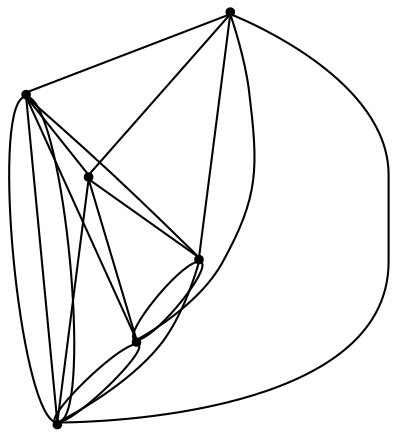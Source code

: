 graph {
  node [shape=point,comment="{\"directed\":false,\"doi\":\"10.4230/LIPIcs.GD.2024.35\",\"figure\":\"2 (2)\"}"]

  v0 [pos="1742.0424545181063,686.3441347290993"]
  v1 [pos="1762.4149886363193,564.1377355821372"]
  v2 [pos="1823.532845374173,564.1377355821372"]
  v3 [pos="1742.0424545181063,441.9314635962794"]
  v4 [pos="1660.5519364704323,564.1377355821371"]
  v5 [pos="1721.669793208286,564.1377355821372"]

  v0 -- v3 [id="-1",pos="1742.0424545181063,686.3441347290993 1783.8063275286931,594.6893989494299 1793.9925945877997,579.4135990560598 1793.9925945877997,564.1377991626895 1793.9925945877997,548.8619992693192 1783.8063275286931,533.5861993759489 1742.0424545181063,441.9314635962794"]
  v4 -- v3 [id="-2",pos="1660.5519364704323,564.1377355821371 1742.0424545181063,441.9314635962794 1742.0424545181063,441.9314635962794 1742.0424545181063,441.9314635962794"]
  v4 -- v0 [id="-3",pos="1660.5519364704323,564.1377355821371 1742.0424545181063,686.3441347290993 1742.0424545181063,686.3441347290993 1742.0424545181063,686.3441347290993"]
  v5 -- v4 [id="-4",pos="1721.669793208286,564.1377355821372 1660.5519364704323,564.1377355821371 1660.5519364704323,564.1377355821371 1660.5519364704323,564.1377355821371"]
  v5 -- v0 [id="-5",pos="1721.669793208286,564.1377355821372 1742.0424545181063,686.3441347290993 1742.0424545181063,686.3441347290993 1742.0424545181063,686.3441347290993"]
  v5 -- v1 [id="-6",pos="1721.669793208286,564.1377355821372 1762.4149886363193,564.1377355821372 1762.4149886363193,564.1377355821372 1762.4149886363193,564.1377355821372"]
  v5 -- v3 [id="-7",pos="1721.669793208286,564.1377355821372 1742.0424545181063,441.9314635962794 1742.0424545181063,441.9314635962794 1742.0424545181063,441.9314635962794"]
  v4 -- v3 [id="-8",pos="1660.5519364704323,564.1377355821371 1742.0424545181063,706.7117831461901 1742.0424545181063,706.7117831461901 1742.0424545181063,706.7117831461901 1857.4872808905402,672.7656812575215 1867.6735479496467,601.478657475495 1862.5804144200933,540.375457902014 1857.4872808905402,479.2723219090851 1837.1146195807198,428.35301012470165 1742.0424545181063,441.9314635962794"]
  v3 -- v2 [id="-13",pos="1742.0424545181063,441.9314635962794 1823.532845374173,564.1377355821372 1823.532845374173,564.1377355821372 1823.532845374173,564.1377355821372"]
  v0 -- v1 [id="-14",pos="1742.0424545181063,686.3441347290993 1762.4149886363193,564.1377355821372 1762.4149886363193,564.1377355821372 1762.4149886363193,564.1377355821372"]
  v0 -- v2 [id="-15",pos="1742.0424545181063,686.3441347290993 1823.532845374173,564.1377355821372 1823.532845374173,564.1377355821372 1823.532845374173,564.1377355821372"]
  v3 -- v1 [id="-17",pos="1742.0424545181063,441.9314635962794 1762.4149886363193,564.1377355821372 1762.4149886363193,564.1377355821372 1762.4149886363193,564.1377355821372"]
  v1 -- v2 [id="-18",pos="1762.4149886363193,564.1377355821372 1823.532845374173,564.1377355821372 1823.532845374173,564.1377355821372 1823.532845374173,564.1377355821372"]
  v4 -- v2 [id="-21",pos="1660.5519364704323,564.1377355821371 1606.2250940274594,686.3440711485471 1674.1338378685864,713.5010416722552 1742.0424545181063,713.5010416722552 1809.9511983592333,713.5010416722552 1877.8599422003604,686.3440711485471 1823.532845374173,564.1377355821372"]
  v0 -- v3 [id="-23",pos="1742.0424545181063,686.3441347290993 1700.2785815075194,594.6893989494299 1690.092314448413,579.4135990560598 1690.092314448413,564.1377991626895 1690.092314448413,548.8619992693192 1700.2785815075194,533.5861993759489 1742.0424545181063,441.9314635962794"]
  v5 -- v2 [id="-24",pos="1721.669793208286,564.1377355821372 1653.7611765587662,496.2453410631433 1670.7383307211462,465.69374127640276 1688.282632260303,445.8929134822623 1705.8233724344566,426.08871591885463 1723.934694158783,417.03866011731407 1744.870941480377,426.08871591885463 1765.8106229753669,435.1421414896622 1789.5786642410203,462.2991120133703 1823.532845374173,564.1377355821372"]
  v0 -- v3 [id="-25",pos="1742.0424545181063,686.3441347290993 1741.0237769355526,594.6893989494299 1741.0237769355526,579.4135990560598 1741.0237769355526,564.1377991626895 1741.0237769355526,548.8619992693192 1741.0237769355526,533.5861993759489 1742.0424545181063,441.9314635962794"]
  v4 -- v1 [id="-29",pos="1660.5519364704323,564.1377355821371 1694.5063719867994,462.2991120133703 1718.2744132524529,435.1421414896622 1739.214094747443,426.08871591885463 1760.1503420690367,417.03866011731407 1778.2616637933634,426.08871591885463 1795.8024039675167,445.8929134822623 1813.3465783150664,465.69374127640276 1830.3238596690537,496.2453410631433 1762.4149886363193,564.1377355821372"]
  v2 -- v4 [id="-30",pos="1823.532845374173,564.1377355821372 1742.0424545181063,699.9226517812294 1742.0424545181063,699.9226517812294 1742.0424545181063,699.9226517812294 1660.5519364704323,564.1377355821371 1660.5519364704323,564.1377355821371 1660.5519364704323,564.1377355821371"]
}